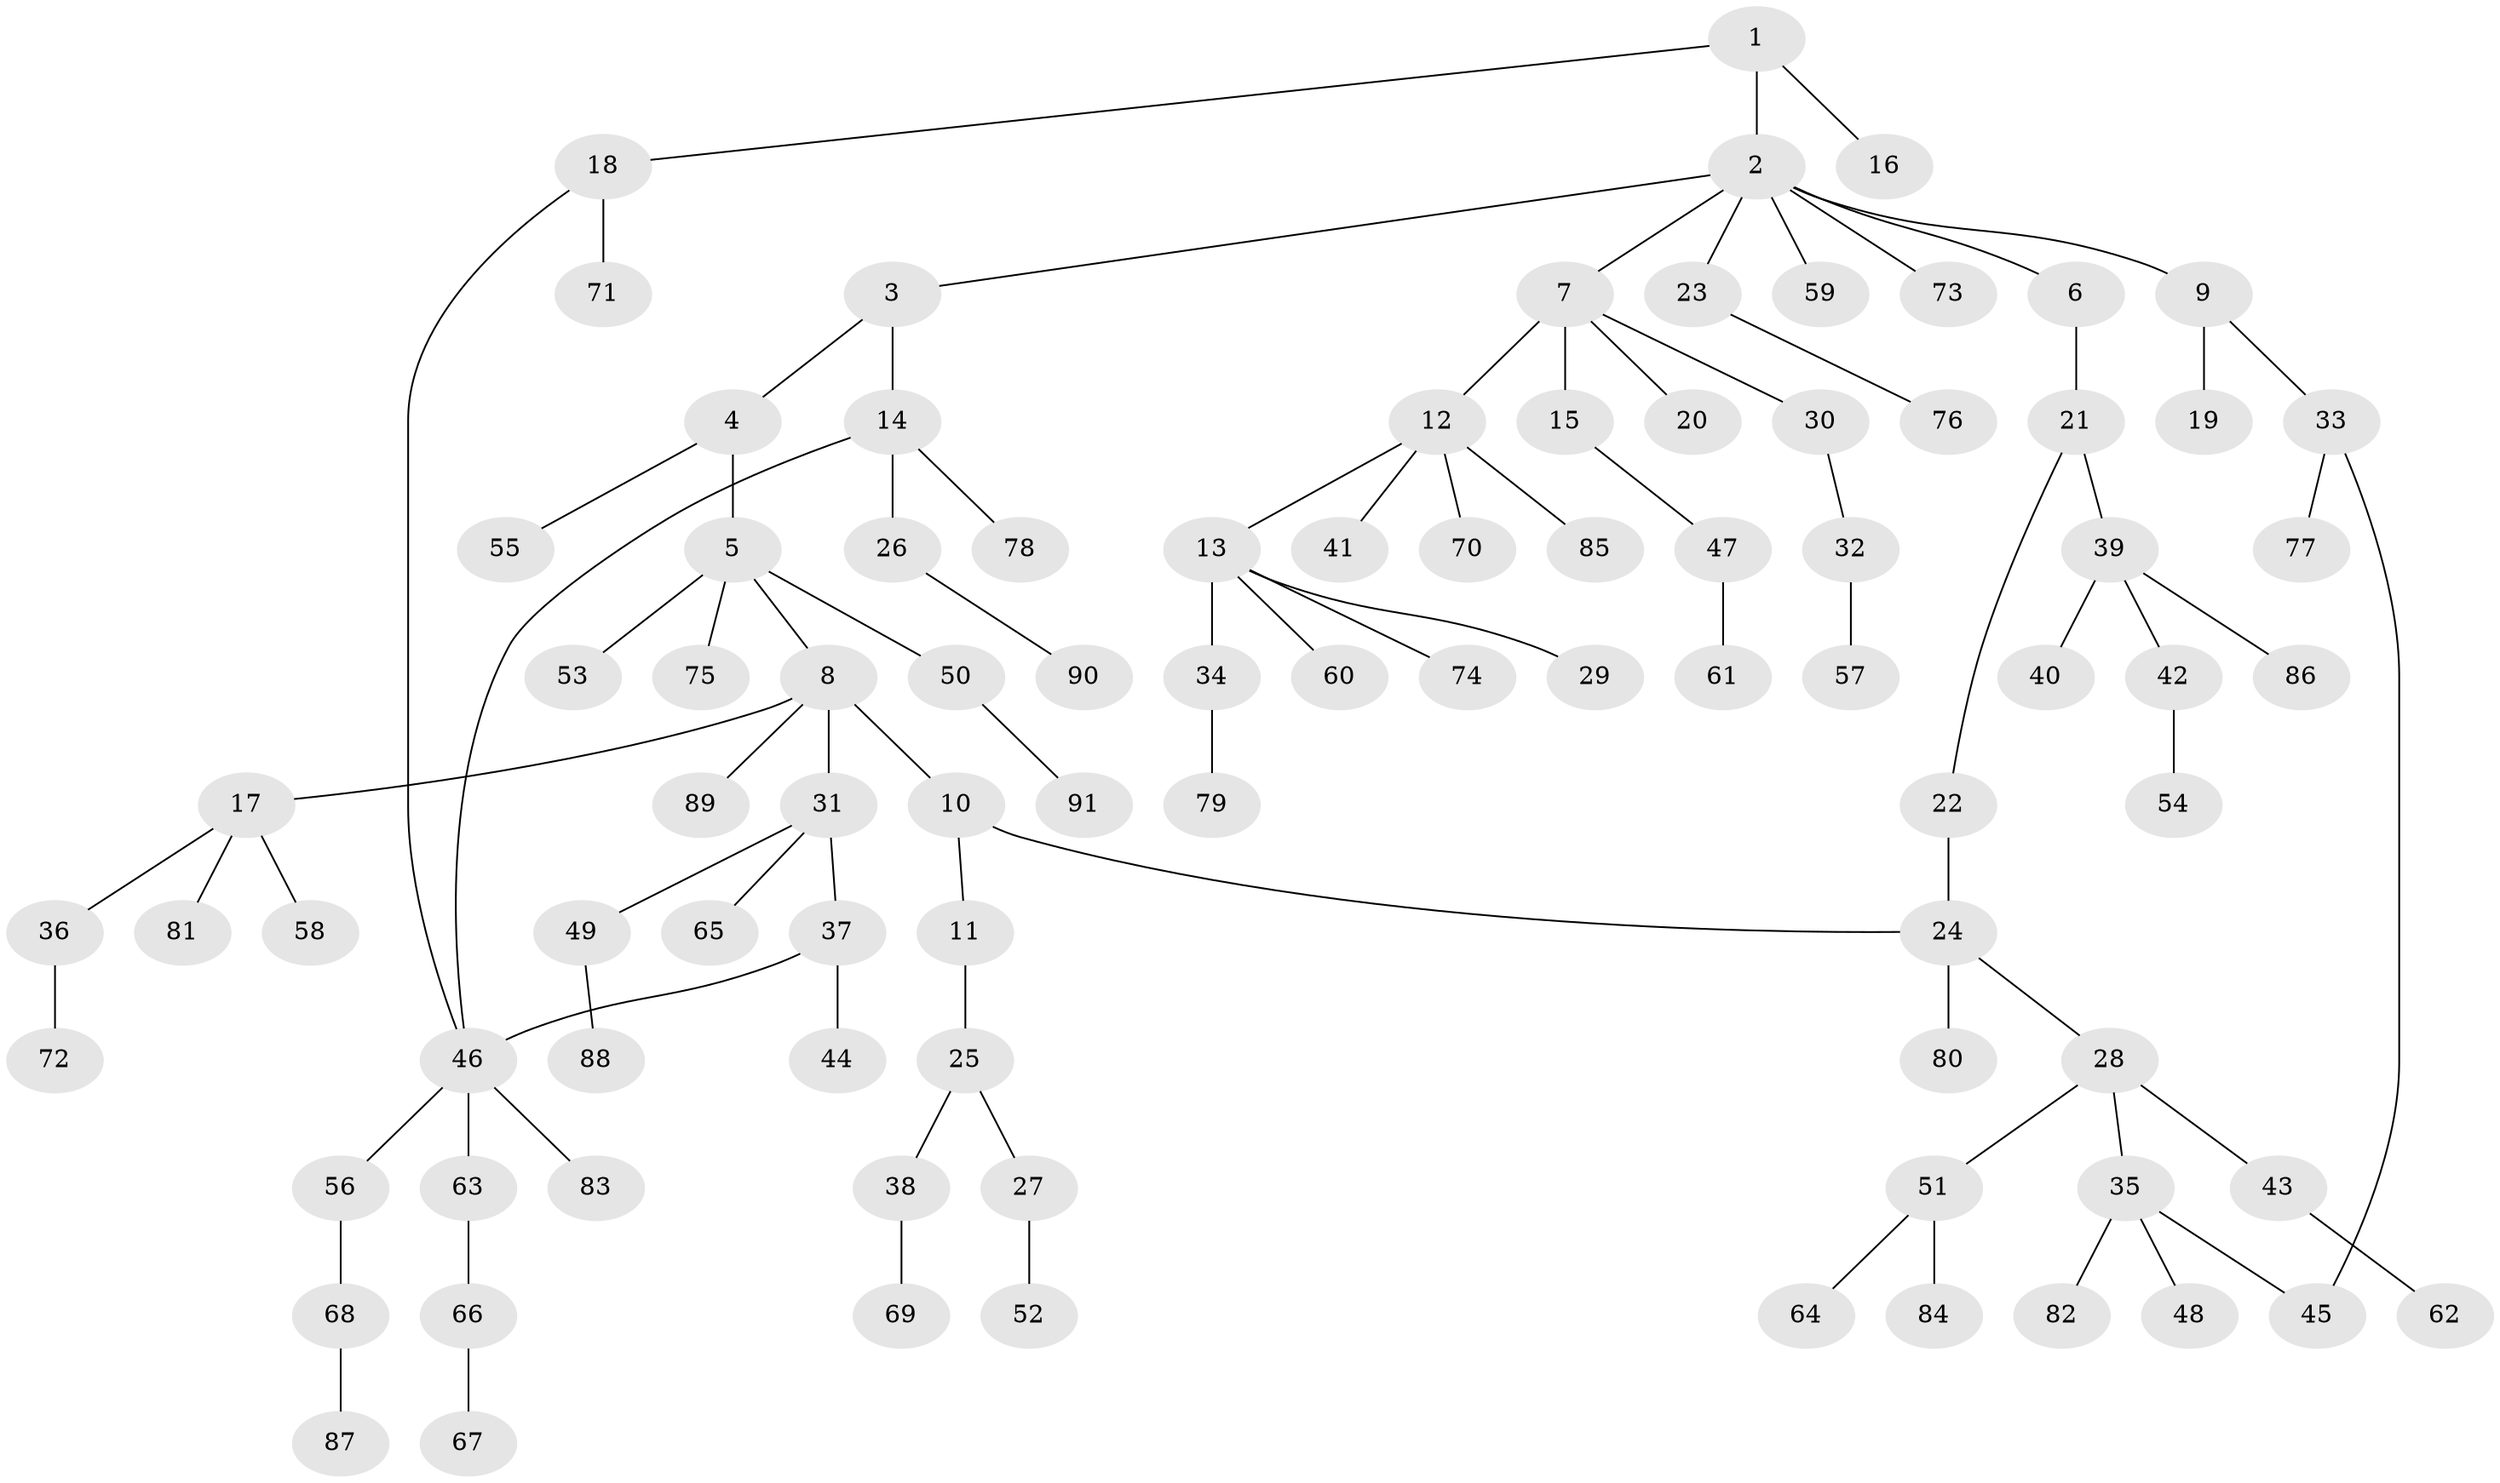 // Generated by graph-tools (version 1.1) at 2025/13/03/09/25 04:13:32]
// undirected, 91 vertices, 94 edges
graph export_dot {
graph [start="1"]
  node [color=gray90,style=filled];
  1;
  2;
  3;
  4;
  5;
  6;
  7;
  8;
  9;
  10;
  11;
  12;
  13;
  14;
  15;
  16;
  17;
  18;
  19;
  20;
  21;
  22;
  23;
  24;
  25;
  26;
  27;
  28;
  29;
  30;
  31;
  32;
  33;
  34;
  35;
  36;
  37;
  38;
  39;
  40;
  41;
  42;
  43;
  44;
  45;
  46;
  47;
  48;
  49;
  50;
  51;
  52;
  53;
  54;
  55;
  56;
  57;
  58;
  59;
  60;
  61;
  62;
  63;
  64;
  65;
  66;
  67;
  68;
  69;
  70;
  71;
  72;
  73;
  74;
  75;
  76;
  77;
  78;
  79;
  80;
  81;
  82;
  83;
  84;
  85;
  86;
  87;
  88;
  89;
  90;
  91;
  1 -- 2;
  1 -- 16;
  1 -- 18;
  2 -- 3;
  2 -- 6;
  2 -- 7;
  2 -- 9;
  2 -- 23;
  2 -- 59;
  2 -- 73;
  3 -- 4;
  3 -- 14;
  4 -- 5;
  4 -- 55;
  5 -- 8;
  5 -- 50;
  5 -- 53;
  5 -- 75;
  6 -- 21;
  7 -- 12;
  7 -- 15;
  7 -- 20;
  7 -- 30;
  8 -- 10;
  8 -- 17;
  8 -- 31;
  8 -- 89;
  9 -- 19;
  9 -- 33;
  10 -- 11;
  10 -- 24;
  11 -- 25;
  12 -- 13;
  12 -- 41;
  12 -- 70;
  12 -- 85;
  13 -- 29;
  13 -- 34;
  13 -- 60;
  13 -- 74;
  14 -- 26;
  14 -- 78;
  14 -- 46;
  15 -- 47;
  17 -- 36;
  17 -- 58;
  17 -- 81;
  18 -- 71;
  18 -- 46;
  21 -- 22;
  21 -- 39;
  22 -- 24;
  23 -- 76;
  24 -- 28;
  24 -- 80;
  25 -- 27;
  25 -- 38;
  26 -- 90;
  27 -- 52;
  28 -- 35;
  28 -- 43;
  28 -- 51;
  30 -- 32;
  31 -- 37;
  31 -- 49;
  31 -- 65;
  32 -- 57;
  33 -- 45;
  33 -- 77;
  34 -- 79;
  35 -- 48;
  35 -- 82;
  35 -- 45;
  36 -- 72;
  37 -- 44;
  37 -- 46;
  38 -- 69;
  39 -- 40;
  39 -- 42;
  39 -- 86;
  42 -- 54;
  43 -- 62;
  46 -- 56;
  46 -- 63;
  46 -- 83;
  47 -- 61;
  49 -- 88;
  50 -- 91;
  51 -- 64;
  51 -- 84;
  56 -- 68;
  63 -- 66;
  66 -- 67;
  68 -- 87;
}
